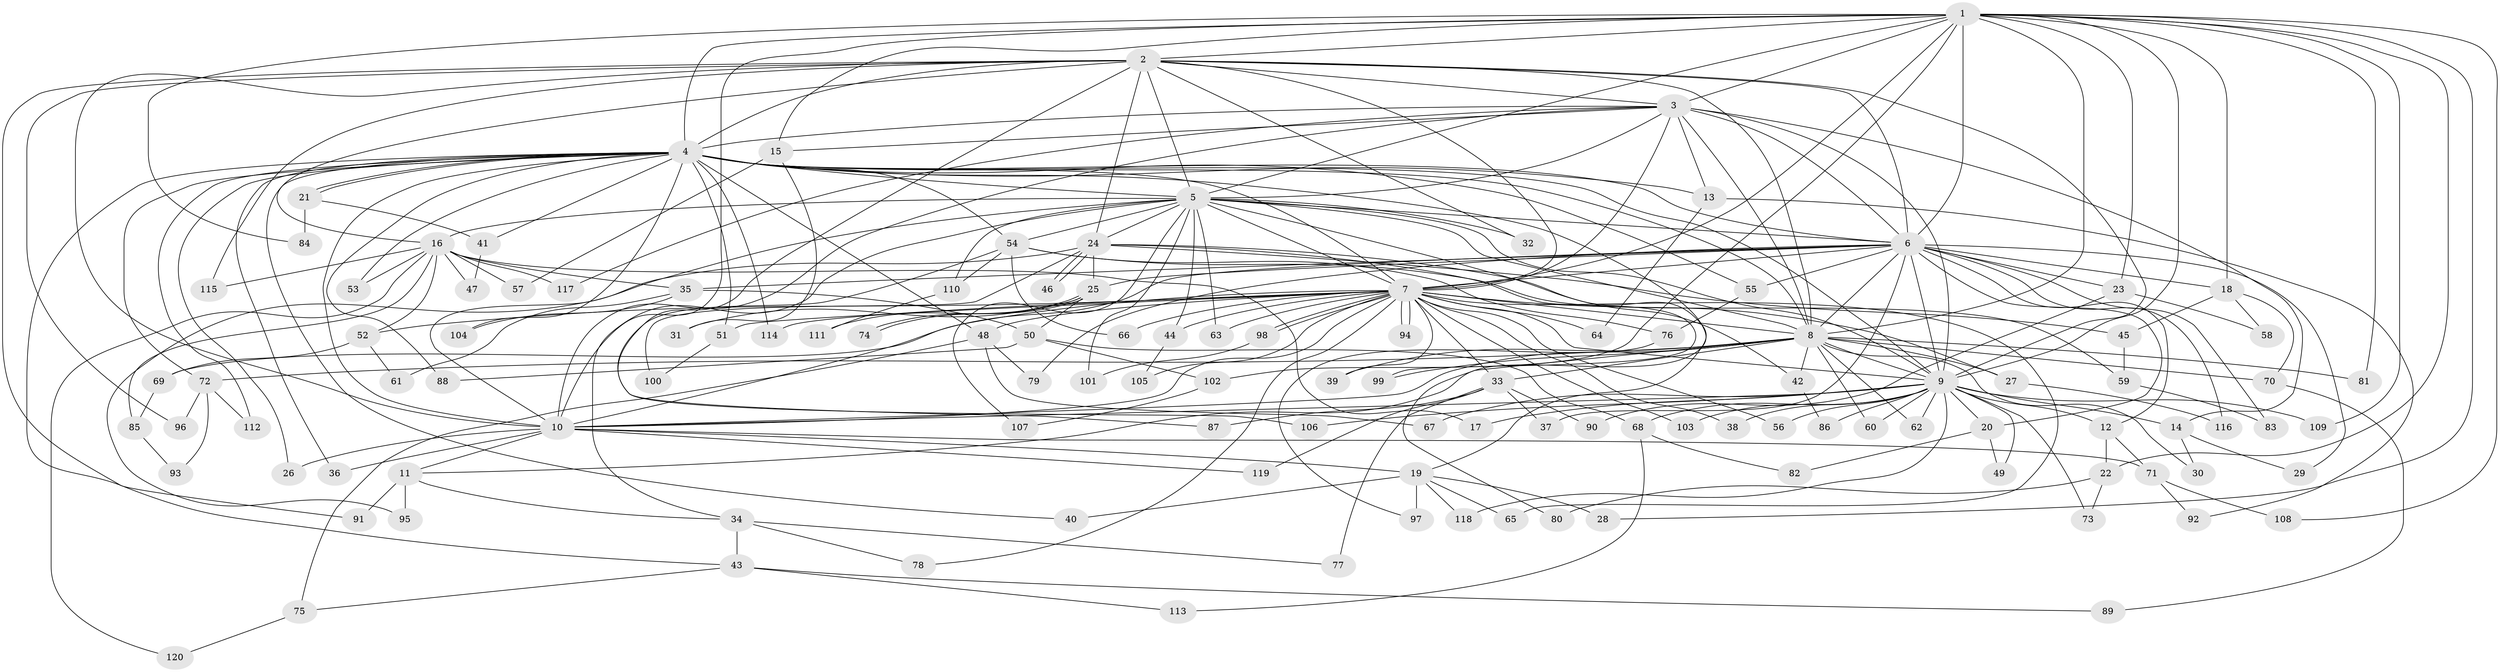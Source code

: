 // coarse degree distribution, {21: 0.011627906976744186, 18: 0.011627906976744186, 9: 0.023255813953488372, 26: 0.011627906976744186, 14: 0.023255813953488372, 20: 0.011627906976744186, 5: 0.08139534883720931, 4: 0.046511627906976744, 10: 0.011627906976744186, 7: 0.03488372093023256, 3: 0.16279069767441862, 6: 0.023255813953488372, 2: 0.4883720930232558, 1: 0.05813953488372093}
// Generated by graph-tools (version 1.1) at 2025/49/03/04/25 22:49:32]
// undirected, 120 vertices, 265 edges
graph export_dot {
  node [color=gray90,style=filled];
  1;
  2;
  3;
  4;
  5;
  6;
  7;
  8;
  9;
  10;
  11;
  12;
  13;
  14;
  15;
  16;
  17;
  18;
  19;
  20;
  21;
  22;
  23;
  24;
  25;
  26;
  27;
  28;
  29;
  30;
  31;
  32;
  33;
  34;
  35;
  36;
  37;
  38;
  39;
  40;
  41;
  42;
  43;
  44;
  45;
  46;
  47;
  48;
  49;
  50;
  51;
  52;
  53;
  54;
  55;
  56;
  57;
  58;
  59;
  60;
  61;
  62;
  63;
  64;
  65;
  66;
  67;
  68;
  69;
  70;
  71;
  72;
  73;
  74;
  75;
  76;
  77;
  78;
  79;
  80;
  81;
  82;
  83;
  84;
  85;
  86;
  87;
  88;
  89;
  90;
  91;
  92;
  93;
  94;
  95;
  96;
  97;
  98;
  99;
  100;
  101;
  102;
  103;
  104;
  105;
  106;
  107;
  108;
  109;
  110;
  111;
  112;
  113;
  114;
  115;
  116;
  117;
  118;
  119;
  120;
  1 -- 2;
  1 -- 3;
  1 -- 4;
  1 -- 5;
  1 -- 6;
  1 -- 7;
  1 -- 8;
  1 -- 9;
  1 -- 10;
  1 -- 15;
  1 -- 18;
  1 -- 22;
  1 -- 23;
  1 -- 28;
  1 -- 81;
  1 -- 84;
  1 -- 102;
  1 -- 108;
  1 -- 109;
  2 -- 3;
  2 -- 4;
  2 -- 5;
  2 -- 6;
  2 -- 7;
  2 -- 8;
  2 -- 9;
  2 -- 10;
  2 -- 16;
  2 -- 24;
  2 -- 32;
  2 -- 91;
  2 -- 96;
  2 -- 106;
  2 -- 115;
  3 -- 4;
  3 -- 5;
  3 -- 6;
  3 -- 7;
  3 -- 8;
  3 -- 9;
  3 -- 10;
  3 -- 13;
  3 -- 14;
  3 -- 15;
  3 -- 117;
  4 -- 5;
  4 -- 6;
  4 -- 7;
  4 -- 8;
  4 -- 9;
  4 -- 10;
  4 -- 13;
  4 -- 21;
  4 -- 21;
  4 -- 26;
  4 -- 36;
  4 -- 40;
  4 -- 41;
  4 -- 43;
  4 -- 48;
  4 -- 51;
  4 -- 53;
  4 -- 54;
  4 -- 55;
  4 -- 72;
  4 -- 80;
  4 -- 88;
  4 -- 104;
  4 -- 112;
  4 -- 114;
  5 -- 6;
  5 -- 7;
  5 -- 8;
  5 -- 9;
  5 -- 10;
  5 -- 16;
  5 -- 19;
  5 -- 24;
  5 -- 32;
  5 -- 34;
  5 -- 44;
  5 -- 54;
  5 -- 63;
  5 -- 101;
  5 -- 107;
  5 -- 110;
  6 -- 7;
  6 -- 8;
  6 -- 9;
  6 -- 10;
  6 -- 12;
  6 -- 18;
  6 -- 20;
  6 -- 23;
  6 -- 25;
  6 -- 29;
  6 -- 35;
  6 -- 37;
  6 -- 55;
  6 -- 79;
  6 -- 83;
  6 -- 116;
  7 -- 8;
  7 -- 9;
  7 -- 10;
  7 -- 27;
  7 -- 33;
  7 -- 38;
  7 -- 39;
  7 -- 44;
  7 -- 48;
  7 -- 51;
  7 -- 52;
  7 -- 56;
  7 -- 63;
  7 -- 64;
  7 -- 65;
  7 -- 66;
  7 -- 69;
  7 -- 78;
  7 -- 94;
  7 -- 94;
  7 -- 98;
  7 -- 98;
  7 -- 103;
  7 -- 105;
  7 -- 114;
  8 -- 9;
  8 -- 10;
  8 -- 11;
  8 -- 27;
  8 -- 30;
  8 -- 33;
  8 -- 39;
  8 -- 42;
  8 -- 60;
  8 -- 62;
  8 -- 70;
  8 -- 72;
  8 -- 81;
  8 -- 99;
  9 -- 10;
  9 -- 12;
  9 -- 14;
  9 -- 17;
  9 -- 20;
  9 -- 38;
  9 -- 49;
  9 -- 56;
  9 -- 60;
  9 -- 62;
  9 -- 67;
  9 -- 68;
  9 -- 73;
  9 -- 86;
  9 -- 103;
  9 -- 106;
  9 -- 109;
  9 -- 118;
  10 -- 11;
  10 -- 19;
  10 -- 26;
  10 -- 36;
  10 -- 71;
  10 -- 119;
  11 -- 34;
  11 -- 91;
  11 -- 95;
  12 -- 22;
  12 -- 71;
  13 -- 64;
  13 -- 92;
  14 -- 29;
  14 -- 30;
  15 -- 31;
  15 -- 57;
  16 -- 17;
  16 -- 35;
  16 -- 47;
  16 -- 52;
  16 -- 53;
  16 -- 57;
  16 -- 85;
  16 -- 115;
  16 -- 117;
  16 -- 120;
  18 -- 45;
  18 -- 58;
  18 -- 70;
  19 -- 28;
  19 -- 40;
  19 -- 65;
  19 -- 97;
  19 -- 118;
  20 -- 49;
  20 -- 82;
  21 -- 41;
  21 -- 84;
  22 -- 73;
  22 -- 80;
  23 -- 58;
  23 -- 90;
  24 -- 25;
  24 -- 42;
  24 -- 45;
  24 -- 46;
  24 -- 46;
  24 -- 95;
  24 -- 99;
  24 -- 100;
  25 -- 31;
  25 -- 50;
  25 -- 74;
  25 -- 74;
  25 -- 111;
  27 -- 116;
  33 -- 37;
  33 -- 77;
  33 -- 87;
  33 -- 90;
  33 -- 119;
  34 -- 43;
  34 -- 77;
  34 -- 78;
  35 -- 50;
  35 -- 61;
  35 -- 104;
  41 -- 47;
  42 -- 86;
  43 -- 75;
  43 -- 89;
  43 -- 113;
  44 -- 105;
  45 -- 59;
  48 -- 67;
  48 -- 75;
  48 -- 79;
  50 -- 68;
  50 -- 88;
  50 -- 102;
  51 -- 100;
  52 -- 61;
  52 -- 69;
  54 -- 59;
  54 -- 66;
  54 -- 76;
  54 -- 87;
  54 -- 110;
  55 -- 76;
  59 -- 83;
  68 -- 82;
  68 -- 113;
  69 -- 85;
  70 -- 89;
  71 -- 92;
  71 -- 108;
  72 -- 93;
  72 -- 96;
  72 -- 112;
  75 -- 120;
  76 -- 97;
  85 -- 93;
  98 -- 101;
  102 -- 107;
  110 -- 111;
}

